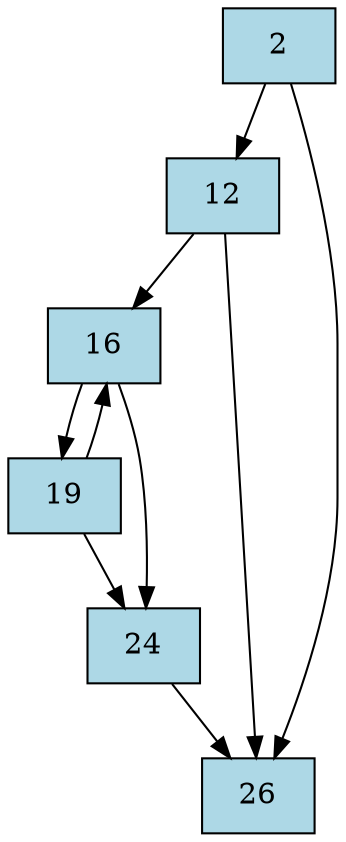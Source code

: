 digraph CFG {
    node [shape=box, style=filled, fillcolor=lightblue];

    2 [label="2"];
    12 [label="12"];
    16 [label="16"];
    19 [label="19"];
    24 [label="24"];
    26 [label="26"];

    2 -> 12;
    2 -> 26;

    12 -> 16;
    12 -> 26;

    16 -> 19;
    16 -> 24;

    19 -> 16;
    19 -> 24;

    24 -> 26;
}